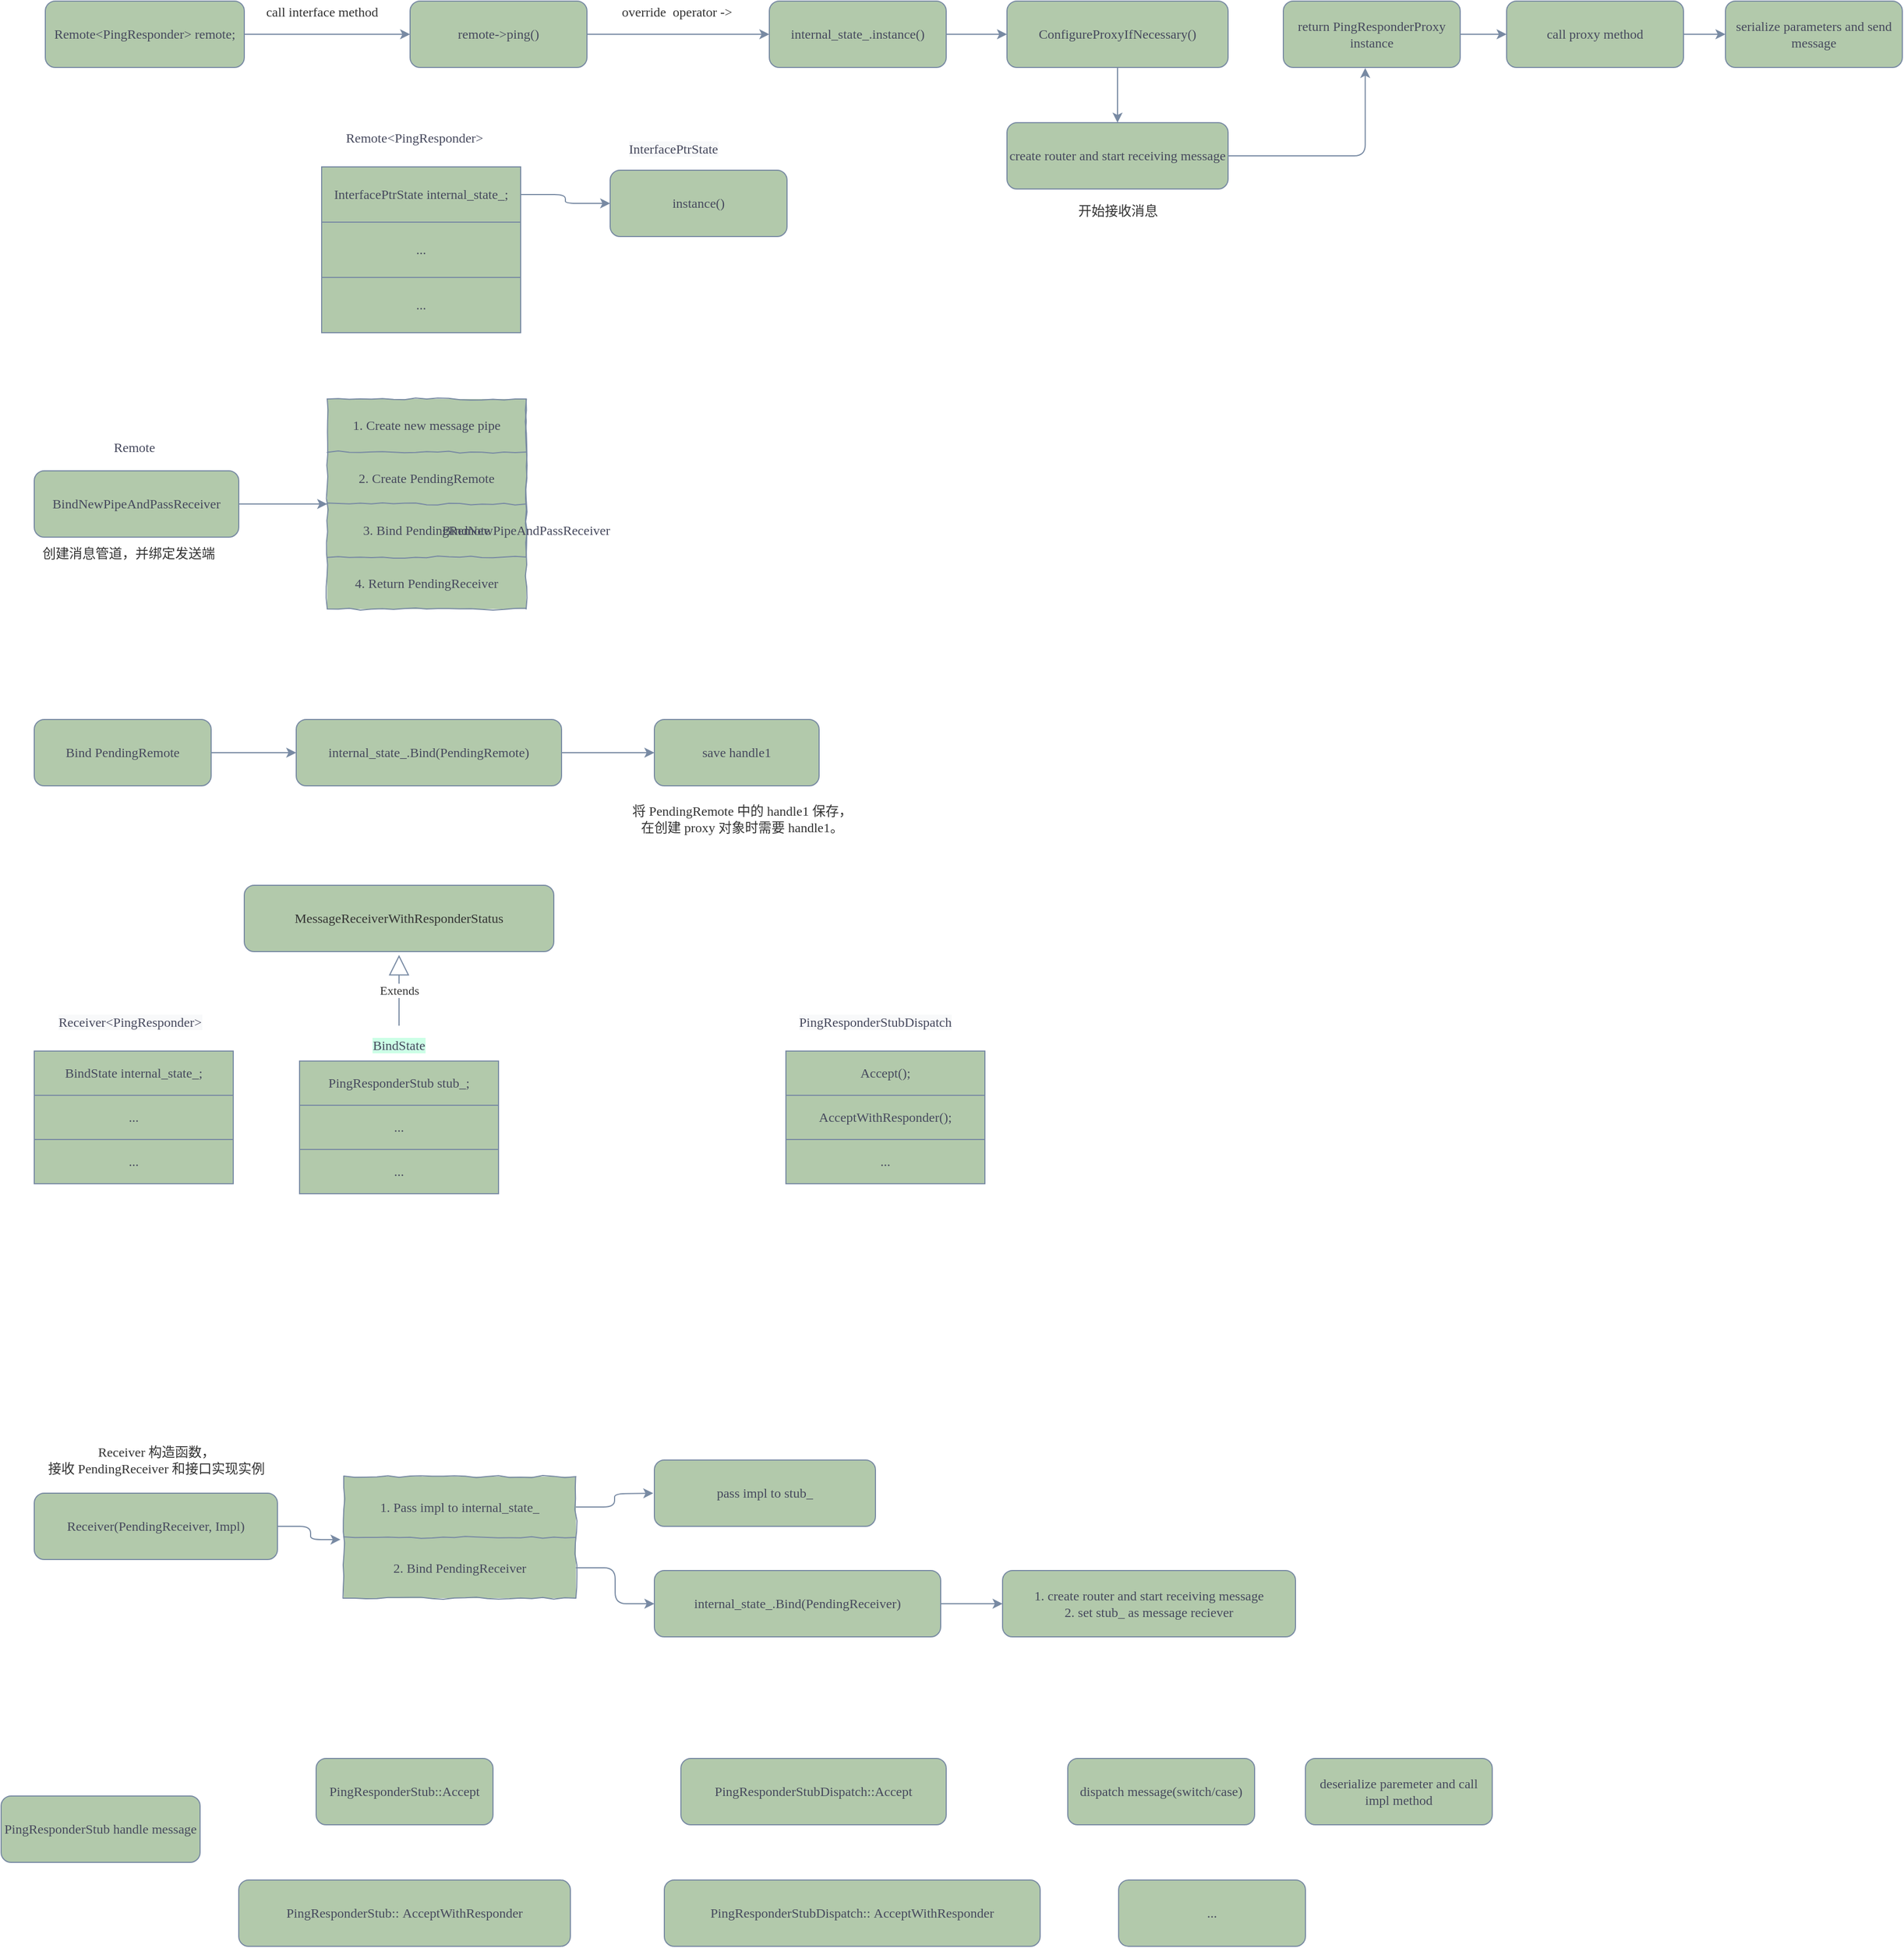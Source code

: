 <mxfile version="16.2.4" type="github" pages="2">
  <diagram id="xi3TrrNPuhg_sPIkacZI" name="process">
    <mxGraphModel dx="1115" dy="706" grid="1" gridSize="10" guides="1" tooltips="1" connect="1" arrows="1" fold="1" page="1" pageScale="1" pageWidth="827" pageHeight="1169" math="0" shadow="0">
      <root>
        <mxCell id="0" />
        <mxCell id="1" parent="0" />
        <mxCell id="MVywPx5-yM_pifzoiNPH-29" value="" style="edgeStyle=orthogonalEdgeStyle;curved=0;rounded=1;sketch=0;orthogonalLoop=1;jettySize=auto;html=1;fontFamily=Comic Sans MS;fontColor=#333333;strokeColor=#788AA3;fillColor=#B2C9AB;" edge="1" parent="1" source="r6RJ1fwWfys-dL125TPe-2" target="MVywPx5-yM_pifzoiNPH-28">
          <mxGeometry relative="1" as="geometry" />
        </mxCell>
        <mxCell id="r6RJ1fwWfys-dL125TPe-2" value="return PingResponderProxy instance" style="rounded=1;whiteSpace=wrap;html=1;sketch=0;fontColor=#46495D;strokeColor=#788AA3;fillColor=#B2C9AB;fontFamily=Comic Sans MS;" vertex="1" parent="1">
          <mxGeometry x="1230" y="70" width="160" height="60" as="geometry" />
        </mxCell>
        <mxCell id="MVywPx5-yM_pifzoiNPH-89" style="edgeStyle=orthogonalEdgeStyle;curved=0;rounded=1;sketch=0;orthogonalLoop=1;jettySize=auto;html=1;entryX=-0.014;entryY=0.036;entryDx=0;entryDy=0;entryPerimeter=0;fontFamily=Comic Sans MS;fontColor=#333333;strokeColor=#788AA3;fillColor=#B2C9AB;" edge="1" parent="1" source="r6RJ1fwWfys-dL125TPe-4" target="MVywPx5-yM_pifzoiNPH-81">
          <mxGeometry relative="1" as="geometry" />
        </mxCell>
        <mxCell id="r6RJ1fwWfys-dL125TPe-4" value="&lt;span style=&quot;font-family: &amp;#34;comic sans ms&amp;#34;&quot;&gt;Receiver(PendingReceiver, Impl)&lt;/span&gt;" style="rounded=1;whiteSpace=wrap;html=1;sketch=0;fontColor=#46495D;strokeColor=#788AA3;fillColor=#B2C9AB;fontFamily=Comic Sans MS;" vertex="1" parent="1">
          <mxGeometry x="100" y="1420" width="220" height="60" as="geometry" />
        </mxCell>
        <mxCell id="r6RJ1fwWfys-dL125TPe-5" value="PingResponderStub handle message" style="rounded=1;whiteSpace=wrap;html=1;sketch=0;fontColor=#46495D;strokeColor=#788AA3;fillColor=#B2C9AB;fontFamily=Comic Sans MS;" vertex="1" parent="1">
          <mxGeometry x="70" y="1694" width="180" height="60" as="geometry" />
        </mxCell>
        <mxCell id="r6RJ1fwWfys-dL125TPe-6" value="&lt;span style=&quot;font-family: &amp;#34;comic sans ms&amp;#34;&quot;&gt;PingResponderStubDispatch::Accept&lt;/span&gt;" style="rounded=1;whiteSpace=wrap;html=1;sketch=0;fontColor=#46495D;strokeColor=#788AA3;fillColor=#B2C9AB;fontFamily=Comic Sans MS;" vertex="1" parent="1">
          <mxGeometry x="685" y="1660" width="240" height="60" as="geometry" />
        </mxCell>
        <mxCell id="r6RJ1fwWfys-dL125TPe-7" value="" style="shape=table;startSize=0;container=1;collapsible=0;childLayout=tableLayout;rounded=0;sketch=0;fontFamily=Comic Sans MS;fontColor=#46495D;strokeColor=#788AA3;fillColor=#B2C9AB;" vertex="1" parent="1">
          <mxGeometry x="340" y="1029" width="180" height="120" as="geometry" />
        </mxCell>
        <mxCell id="r6RJ1fwWfys-dL125TPe-8" value="" style="shape=tableRow;horizontal=0;startSize=0;swimlaneHead=0;swimlaneBody=0;top=0;left=0;bottom=0;right=0;collapsible=0;dropTarget=0;fillColor=none;points=[[0,0.5],[1,0.5]];portConstraint=eastwest;rounded=0;sketch=0;fontFamily=Comic Sans MS;fontColor=#46495D;strokeColor=#788AA3;" vertex="1" parent="r6RJ1fwWfys-dL125TPe-7">
          <mxGeometry width="180" height="40" as="geometry" />
        </mxCell>
        <mxCell id="r6RJ1fwWfys-dL125TPe-9" value="&lt;span&gt;PingResponderStub stub_;&lt;/span&gt;" style="shape=partialRectangle;html=1;whiteSpace=wrap;connectable=0;overflow=hidden;fillColor=none;top=0;left=0;bottom=0;right=0;pointerEvents=1;rounded=0;sketch=0;fontFamily=Comic Sans MS;fontColor=#46495D;strokeColor=#788AA3;" vertex="1" parent="r6RJ1fwWfys-dL125TPe-8">
          <mxGeometry width="180" height="40" as="geometry">
            <mxRectangle width="180" height="40" as="alternateBounds" />
          </mxGeometry>
        </mxCell>
        <mxCell id="r6RJ1fwWfys-dL125TPe-10" value="" style="shape=tableRow;horizontal=0;startSize=0;swimlaneHead=0;swimlaneBody=0;top=0;left=0;bottom=0;right=0;collapsible=0;dropTarget=0;fillColor=none;points=[[0,0.5],[1,0.5]];portConstraint=eastwest;rounded=0;sketch=0;fontFamily=Comic Sans MS;fontColor=#46495D;strokeColor=#788AA3;" vertex="1" parent="r6RJ1fwWfys-dL125TPe-7">
          <mxGeometry y="40" width="180" height="40" as="geometry" />
        </mxCell>
        <mxCell id="r6RJ1fwWfys-dL125TPe-11" value="..." style="shape=partialRectangle;html=1;whiteSpace=wrap;connectable=0;overflow=hidden;fillColor=none;top=0;left=0;bottom=0;right=0;pointerEvents=1;rounded=0;sketch=0;fontFamily=Comic Sans MS;fontColor=#46495D;strokeColor=#788AA3;" vertex="1" parent="r6RJ1fwWfys-dL125TPe-10">
          <mxGeometry width="180" height="40" as="geometry">
            <mxRectangle width="180" height="40" as="alternateBounds" />
          </mxGeometry>
        </mxCell>
        <mxCell id="r6RJ1fwWfys-dL125TPe-12" value="" style="shape=tableRow;horizontal=0;startSize=0;swimlaneHead=0;swimlaneBody=0;top=0;left=0;bottom=0;right=0;collapsible=0;dropTarget=0;fillColor=none;points=[[0,0.5],[1,0.5]];portConstraint=eastwest;rounded=0;sketch=0;fontFamily=Comic Sans MS;fontColor=#46495D;strokeColor=#788AA3;" vertex="1" parent="r6RJ1fwWfys-dL125TPe-7">
          <mxGeometry y="80" width="180" height="40" as="geometry" />
        </mxCell>
        <mxCell id="r6RJ1fwWfys-dL125TPe-13" value="..." style="shape=partialRectangle;html=1;whiteSpace=wrap;connectable=0;overflow=hidden;fillColor=none;top=0;left=0;bottom=0;right=0;pointerEvents=1;rounded=0;sketch=0;fontFamily=Comic Sans MS;fontColor=#46495D;strokeColor=#788AA3;" vertex="1" parent="r6RJ1fwWfys-dL125TPe-12">
          <mxGeometry width="180" height="40" as="geometry">
            <mxRectangle width="180" height="40" as="alternateBounds" />
          </mxGeometry>
        </mxCell>
        <mxCell id="r6RJ1fwWfys-dL125TPe-22" value="&lt;meta charset=&quot;utf-8&quot;&gt;&lt;span style=&quot;color: rgb(70, 73, 93); font-family: &amp;quot;comic sans ms&amp;quot;; font-size: 12px; font-style: normal; font-weight: 400; letter-spacing: normal; text-indent: 0px; text-transform: none; word-spacing: 0px; display: inline; float: none;&quot;&gt;BindState&lt;/span&gt;" style="text;whiteSpace=wrap;html=1;fontFamily=Comic Sans MS;fontColor=#46495D;align=center;labelBackgroundColor=#CCFFE6;labelBorderColor=none;" vertex="1" parent="1">
          <mxGeometry x="390" y="1001" width="80" height="30" as="geometry" />
        </mxCell>
        <mxCell id="r6RJ1fwWfys-dL125TPe-26" value="" style="shape=table;startSize=0;container=1;collapsible=0;childLayout=tableLayout;rounded=0;sketch=0;fontFamily=Comic Sans MS;fontColor=#46495D;strokeColor=#788AA3;fillColor=#B2C9AB;" vertex="1" parent="1">
          <mxGeometry x="100" y="1020" width="180" height="120" as="geometry" />
        </mxCell>
        <mxCell id="r6RJ1fwWfys-dL125TPe-27" value="" style="shape=tableRow;horizontal=0;startSize=0;swimlaneHead=0;swimlaneBody=0;top=0;left=0;bottom=0;right=0;collapsible=0;dropTarget=0;fillColor=none;points=[[0,0.5],[1,0.5]];portConstraint=eastwest;rounded=0;sketch=0;fontFamily=Comic Sans MS;fontColor=#46495D;strokeColor=#788AA3;" vertex="1" parent="r6RJ1fwWfys-dL125TPe-26">
          <mxGeometry width="180" height="40" as="geometry" />
        </mxCell>
        <mxCell id="r6RJ1fwWfys-dL125TPe-28" value="BindState&amp;nbsp;&lt;span style=&quot;font-family: &amp;#34;comic sans ms&amp;#34;&quot;&gt;internal_state_&lt;/span&gt;;" style="shape=partialRectangle;html=1;whiteSpace=wrap;connectable=0;overflow=hidden;fillColor=none;top=0;left=0;bottom=0;right=0;pointerEvents=1;rounded=0;sketch=0;fontFamily=Comic Sans MS;fontColor=#46495D;strokeColor=#788AA3;" vertex="1" parent="r6RJ1fwWfys-dL125TPe-27">
          <mxGeometry width="180" height="40" as="geometry">
            <mxRectangle width="180" height="40" as="alternateBounds" />
          </mxGeometry>
        </mxCell>
        <mxCell id="r6RJ1fwWfys-dL125TPe-29" value="" style="shape=tableRow;horizontal=0;startSize=0;swimlaneHead=0;swimlaneBody=0;top=0;left=0;bottom=0;right=0;collapsible=0;dropTarget=0;fillColor=none;points=[[0,0.5],[1,0.5]];portConstraint=eastwest;rounded=0;sketch=0;fontFamily=Comic Sans MS;fontColor=#46495D;strokeColor=#788AA3;" vertex="1" parent="r6RJ1fwWfys-dL125TPe-26">
          <mxGeometry y="40" width="180" height="40" as="geometry" />
        </mxCell>
        <mxCell id="r6RJ1fwWfys-dL125TPe-30" value="..." style="shape=partialRectangle;html=1;whiteSpace=wrap;connectable=0;overflow=hidden;fillColor=none;top=0;left=0;bottom=0;right=0;pointerEvents=1;rounded=0;sketch=0;fontFamily=Comic Sans MS;fontColor=#46495D;strokeColor=#788AA3;" vertex="1" parent="r6RJ1fwWfys-dL125TPe-29">
          <mxGeometry width="180" height="40" as="geometry">
            <mxRectangle width="180" height="40" as="alternateBounds" />
          </mxGeometry>
        </mxCell>
        <mxCell id="r6RJ1fwWfys-dL125TPe-31" value="" style="shape=tableRow;horizontal=0;startSize=0;swimlaneHead=0;swimlaneBody=0;top=0;left=0;bottom=0;right=0;collapsible=0;dropTarget=0;fillColor=none;points=[[0,0.5],[1,0.5]];portConstraint=eastwest;rounded=0;sketch=0;fontFamily=Comic Sans MS;fontColor=#46495D;strokeColor=#788AA3;" vertex="1" parent="r6RJ1fwWfys-dL125TPe-26">
          <mxGeometry y="80" width="180" height="40" as="geometry" />
        </mxCell>
        <mxCell id="r6RJ1fwWfys-dL125TPe-32" value="..." style="shape=partialRectangle;html=1;whiteSpace=wrap;connectable=0;overflow=hidden;fillColor=none;top=0;left=0;bottom=0;right=0;pointerEvents=1;rounded=0;sketch=0;fontFamily=Comic Sans MS;fontColor=#46495D;strokeColor=#788AA3;" vertex="1" parent="r6RJ1fwWfys-dL125TPe-31">
          <mxGeometry width="180" height="40" as="geometry">
            <mxRectangle width="180" height="40" as="alternateBounds" />
          </mxGeometry>
        </mxCell>
        <mxCell id="r6RJ1fwWfys-dL125TPe-33" value="&lt;meta charset=&quot;utf-8&quot;&gt;&lt;span style=&quot;color: rgb(70, 73, 93); font-family: &amp;quot;comic sans ms&amp;quot;; font-size: 12px; font-style: normal; font-weight: 400; letter-spacing: normal; text-align: center; text-indent: 0px; text-transform: none; word-spacing: 0px; background-color: rgb(248, 249, 250); display: inline; float: none;&quot;&gt;Receiver&amp;lt;PingResponder&amp;gt;&lt;/span&gt;" style="text;whiteSpace=wrap;html=1;fontFamily=Comic Sans MS;fontColor=#46495D;" vertex="1" parent="1">
          <mxGeometry x="120" y="980" width="160" height="30" as="geometry" />
        </mxCell>
        <mxCell id="r6RJ1fwWfys-dL125TPe-36" value="" style="shape=table;startSize=0;container=1;collapsible=0;childLayout=tableLayout;rounded=0;sketch=0;fontFamily=Comic Sans MS;fontColor=#46495D;strokeColor=#788AA3;fillColor=#B2C9AB;" vertex="1" parent="1">
          <mxGeometry x="360" y="220" width="180" height="150" as="geometry" />
        </mxCell>
        <mxCell id="r6RJ1fwWfys-dL125TPe-37" value="" style="shape=tableRow;horizontal=0;startSize=0;swimlaneHead=0;swimlaneBody=0;top=0;left=0;bottom=0;right=0;collapsible=0;dropTarget=0;fillColor=none;points=[[0,0.5],[1,0.5]];portConstraint=eastwest;rounded=0;sketch=0;fontFamily=Comic Sans MS;fontColor=#46495D;strokeColor=#788AA3;" vertex="1" parent="r6RJ1fwWfys-dL125TPe-36">
          <mxGeometry width="180" height="50" as="geometry" />
        </mxCell>
        <mxCell id="r6RJ1fwWfys-dL125TPe-38" value="InterfacePtrState internal_state_;" style="shape=partialRectangle;html=1;whiteSpace=wrap;connectable=0;overflow=hidden;fillColor=none;top=0;left=0;bottom=0;right=0;pointerEvents=1;rounded=0;sketch=0;fontFamily=Comic Sans MS;fontColor=#46495D;strokeColor=#788AA3;" vertex="1" parent="r6RJ1fwWfys-dL125TPe-37">
          <mxGeometry width="180" height="50" as="geometry">
            <mxRectangle width="180" height="50" as="alternateBounds" />
          </mxGeometry>
        </mxCell>
        <mxCell id="r6RJ1fwWfys-dL125TPe-39" value="" style="shape=tableRow;horizontal=0;startSize=0;swimlaneHead=0;swimlaneBody=0;top=0;left=0;bottom=0;right=0;collapsible=0;dropTarget=0;fillColor=none;points=[[0,0.5],[1,0.5]];portConstraint=eastwest;rounded=0;sketch=0;fontFamily=Comic Sans MS;fontColor=#46495D;strokeColor=#788AA3;" vertex="1" parent="r6RJ1fwWfys-dL125TPe-36">
          <mxGeometry y="50" width="180" height="50" as="geometry" />
        </mxCell>
        <mxCell id="r6RJ1fwWfys-dL125TPe-40" value="..." style="shape=partialRectangle;html=1;whiteSpace=wrap;connectable=0;overflow=hidden;fillColor=none;top=0;left=0;bottom=0;right=0;pointerEvents=1;rounded=0;sketch=0;fontFamily=Comic Sans MS;fontColor=#46495D;strokeColor=#788AA3;" vertex="1" parent="r6RJ1fwWfys-dL125TPe-39">
          <mxGeometry width="180" height="50" as="geometry">
            <mxRectangle width="180" height="50" as="alternateBounds" />
          </mxGeometry>
        </mxCell>
        <mxCell id="r6RJ1fwWfys-dL125TPe-41" value="" style="shape=tableRow;horizontal=0;startSize=0;swimlaneHead=0;swimlaneBody=0;top=0;left=0;bottom=0;right=0;collapsible=0;dropTarget=0;fillColor=none;points=[[0,0.5],[1,0.5]];portConstraint=eastwest;rounded=0;sketch=0;fontFamily=Comic Sans MS;fontColor=#46495D;strokeColor=#788AA3;" vertex="1" parent="r6RJ1fwWfys-dL125TPe-36">
          <mxGeometry y="100" width="180" height="50" as="geometry" />
        </mxCell>
        <mxCell id="r6RJ1fwWfys-dL125TPe-42" value="..." style="shape=partialRectangle;html=1;whiteSpace=wrap;connectable=0;overflow=hidden;fillColor=none;top=0;left=0;bottom=0;right=0;pointerEvents=1;rounded=0;sketch=0;fontFamily=Comic Sans MS;fontColor=#46495D;strokeColor=#788AA3;" vertex="1" parent="r6RJ1fwWfys-dL125TPe-41">
          <mxGeometry width="180" height="50" as="geometry">
            <mxRectangle width="180" height="50" as="alternateBounds" />
          </mxGeometry>
        </mxCell>
        <mxCell id="r6RJ1fwWfys-dL125TPe-43" value="&lt;span style=&quot;text-align: center&quot;&gt;Remote&amp;lt;PingResponder&amp;gt;&lt;/span&gt;" style="text;whiteSpace=wrap;html=1;fontFamily=Comic Sans MS;fontColor=#46495D;" vertex="1" parent="1">
          <mxGeometry x="380" y="180" width="160" height="30" as="geometry" />
        </mxCell>
        <mxCell id="r6RJ1fwWfys-dL125TPe-44" value="instance()" style="rounded=1;whiteSpace=wrap;html=1;sketch=0;fontColor=#46495D;strokeColor=#788AA3;fillColor=#B2C9AB;fontFamily=Comic Sans MS;" vertex="1" parent="1">
          <mxGeometry x="621" y="223" width="160" height="60" as="geometry" />
        </mxCell>
        <mxCell id="MVywPx5-yM_pifzoiNPH-41" value="" style="edgeStyle=orthogonalEdgeStyle;curved=0;rounded=1;sketch=0;orthogonalLoop=1;jettySize=auto;html=1;fontFamily=Comic Sans MS;fontColor=#333333;strokeColor=#788AA3;fillColor=#B2C9AB;" edge="1" parent="1" source="r6RJ1fwWfys-dL125TPe-45" target="MVywPx5-yM_pifzoiNPH-40">
          <mxGeometry relative="1" as="geometry" />
        </mxCell>
        <mxCell id="r6RJ1fwWfys-dL125TPe-45" value="ConfigureProxyIfNecessary()" style="rounded=1;whiteSpace=wrap;html=1;sketch=0;fontColor=#46495D;strokeColor=#788AA3;fillColor=#B2C9AB;fontFamily=Comic Sans MS;" vertex="1" parent="1">
          <mxGeometry x="980" y="70" width="200" height="60" as="geometry" />
        </mxCell>
        <mxCell id="r6RJ1fwWfys-dL125TPe-46" value="&lt;meta charset=&quot;utf-8&quot;&gt;&lt;span style=&quot;color: rgb(70, 73, 93); font-family: &amp;quot;comic sans ms&amp;quot;; font-size: 12px; font-style: normal; font-weight: 400; letter-spacing: normal; text-align: center; text-indent: 0px; text-transform: none; word-spacing: 0px; background-color: rgb(248, 249, 250); display: inline; float: none;&quot;&gt;InterfacePtrState&lt;/span&gt;" style="text;whiteSpace=wrap;html=1;fontFamily=Comic Sans MS;fontColor=#46495D;" vertex="1" parent="1">
          <mxGeometry x="636" y="190" width="130" height="30" as="geometry" />
        </mxCell>
        <mxCell id="r6RJ1fwWfys-dL125TPe-47" value="&lt;meta charset=&quot;utf-8&quot;&gt;&lt;span style=&quot;color: rgb(70, 73, 93); font-family: &amp;quot;comic sans ms&amp;quot;; font-size: 12px; font-style: normal; font-weight: 400; letter-spacing: normal; text-align: center; text-indent: 0px; text-transform: none; word-spacing: 0px; background-color: rgb(248, 249, 250); display: inline; float: none;&quot;&gt;PingResponderStubDispatch&lt;/span&gt;" style="text;whiteSpace=wrap;html=1;fontFamily=Comic Sans MS;fontColor=#46495D;" vertex="1" parent="1">
          <mxGeometry x="790" y="980" width="180" height="30" as="geometry" />
        </mxCell>
        <mxCell id="r6RJ1fwWfys-dL125TPe-48" value="" style="shape=table;startSize=0;container=1;collapsible=0;childLayout=tableLayout;rounded=0;sketch=0;fontFamily=Comic Sans MS;fontColor=#46495D;strokeColor=#788AA3;fillColor=#B2C9AB;" vertex="1" parent="1">
          <mxGeometry x="780" y="1020" width="180" height="120" as="geometry" />
        </mxCell>
        <mxCell id="r6RJ1fwWfys-dL125TPe-49" value="" style="shape=tableRow;horizontal=0;startSize=0;swimlaneHead=0;swimlaneBody=0;top=0;left=0;bottom=0;right=0;collapsible=0;dropTarget=0;fillColor=none;points=[[0,0.5],[1,0.5]];portConstraint=eastwest;rounded=0;sketch=0;fontFamily=Comic Sans MS;fontColor=#46495D;strokeColor=#788AA3;" vertex="1" parent="r6RJ1fwWfys-dL125TPe-48">
          <mxGeometry width="180" height="40" as="geometry" />
        </mxCell>
        <mxCell id="r6RJ1fwWfys-dL125TPe-50" value="&lt;span style=&quot;text-align: left&quot;&gt;Accept();&lt;/span&gt;" style="shape=partialRectangle;html=1;whiteSpace=wrap;connectable=0;overflow=hidden;fillColor=none;top=0;left=0;bottom=0;right=0;pointerEvents=1;rounded=0;sketch=0;fontFamily=Comic Sans MS;fontColor=#46495D;strokeColor=#788AA3;" vertex="1" parent="r6RJ1fwWfys-dL125TPe-49">
          <mxGeometry width="180" height="40" as="geometry">
            <mxRectangle width="180" height="40" as="alternateBounds" />
          </mxGeometry>
        </mxCell>
        <mxCell id="r6RJ1fwWfys-dL125TPe-51" value="" style="shape=tableRow;horizontal=0;startSize=0;swimlaneHead=0;swimlaneBody=0;top=0;left=0;bottom=0;right=0;collapsible=0;dropTarget=0;fillColor=none;points=[[0,0.5],[1,0.5]];portConstraint=eastwest;rounded=0;sketch=0;fontFamily=Comic Sans MS;fontColor=#46495D;strokeColor=#788AA3;" vertex="1" parent="r6RJ1fwWfys-dL125TPe-48">
          <mxGeometry y="40" width="180" height="40" as="geometry" />
        </mxCell>
        <mxCell id="r6RJ1fwWfys-dL125TPe-52" value="&lt;span style=&quot;text-align: left&quot;&gt;AcceptWithResponder();&lt;/span&gt;" style="shape=partialRectangle;html=1;whiteSpace=wrap;connectable=0;overflow=hidden;fillColor=none;top=0;left=0;bottom=0;right=0;pointerEvents=1;rounded=0;sketch=0;fontFamily=Comic Sans MS;fontColor=#46495D;strokeColor=#788AA3;" vertex="1" parent="r6RJ1fwWfys-dL125TPe-51">
          <mxGeometry width="180" height="40" as="geometry">
            <mxRectangle width="180" height="40" as="alternateBounds" />
          </mxGeometry>
        </mxCell>
        <mxCell id="r6RJ1fwWfys-dL125TPe-53" value="" style="shape=tableRow;horizontal=0;startSize=0;swimlaneHead=0;swimlaneBody=0;top=0;left=0;bottom=0;right=0;collapsible=0;dropTarget=0;fillColor=none;points=[[0,0.5],[1,0.5]];portConstraint=eastwest;rounded=0;sketch=0;fontFamily=Comic Sans MS;fontColor=#46495D;strokeColor=#788AA3;" vertex="1" parent="r6RJ1fwWfys-dL125TPe-48">
          <mxGeometry y="80" width="180" height="40" as="geometry" />
        </mxCell>
        <mxCell id="r6RJ1fwWfys-dL125TPe-54" value="..." style="shape=partialRectangle;html=1;whiteSpace=wrap;connectable=0;overflow=hidden;fillColor=none;top=0;left=0;bottom=0;right=0;pointerEvents=1;rounded=0;sketch=0;fontFamily=Comic Sans MS;fontColor=#46495D;strokeColor=#788AA3;" vertex="1" parent="r6RJ1fwWfys-dL125TPe-53">
          <mxGeometry width="180" height="40" as="geometry">
            <mxRectangle width="180" height="40" as="alternateBounds" />
          </mxGeometry>
        </mxCell>
        <mxCell id="r6RJ1fwWfys-dL125TPe-55" value="serialize parameters and send message" style="rounded=1;whiteSpace=wrap;html=1;sketch=0;fontColor=#46495D;strokeColor=#788AA3;fillColor=#B2C9AB;fontFamily=Comic Sans MS;" vertex="1" parent="1">
          <mxGeometry x="1630" y="70" width="160" height="60" as="geometry" />
        </mxCell>
        <mxCell id="MVywPx5-yM_pifzoiNPH-15" value="" style="edgeStyle=orthogonalEdgeStyle;curved=0;rounded=1;sketch=0;orthogonalLoop=1;jettySize=auto;html=1;fontFamily=Comic Sans MS;fontColor=#333333;strokeColor=#788AA3;fillColor=#B2C9AB;" edge="1" parent="1" source="MVywPx5-yM_pifzoiNPH-1" target="MVywPx5-yM_pifzoiNPH-14">
          <mxGeometry relative="1" as="geometry" />
        </mxCell>
        <mxCell id="MVywPx5-yM_pifzoiNPH-17" value="" style="edgeStyle=orthogonalEdgeStyle;curved=0;rounded=1;sketch=0;orthogonalLoop=1;jettySize=auto;html=1;fontFamily=Comic Sans MS;fontColor=#333333;strokeColor=#788AA3;fillColor=#B2C9AB;" edge="1" parent="1" source="MVywPx5-yM_pifzoiNPH-1">
          <mxGeometry relative="1" as="geometry">
            <mxPoint x="365" y="525" as="targetPoint" />
          </mxGeometry>
        </mxCell>
        <mxCell id="MVywPx5-yM_pifzoiNPH-1" value="BindNewPipeAndPassReceiver" style="rounded=1;whiteSpace=wrap;html=1;sketch=0;fontColor=#46495D;strokeColor=#788AA3;fillColor=#B2C9AB;fontFamily=Comic Sans MS;" vertex="1" parent="1">
          <mxGeometry x="100" y="495" width="185" height="60" as="geometry" />
        </mxCell>
        <mxCell id="MVywPx5-yM_pifzoiNPH-4" value="" style="shape=table;startSize=0;container=1;collapsible=0;childLayout=tableLayout;rounded=0;sketch=0;fontFamily=Comic Sans MS;fontColor=#46495D;strokeColor=#788AA3;fillColor=#B2C9AB;comic=1;autosize=0;treeFolding=0;moveCells=0;resizeHeight=0;metaEdit=0;" vertex="1" parent="1">
          <mxGeometry x="365" y="430" width="180" height="190" as="geometry" />
        </mxCell>
        <mxCell id="MVywPx5-yM_pifzoiNPH-5" value="" style="shape=tableRow;horizontal=0;startSize=0;swimlaneHead=0;swimlaneBody=0;top=0;left=0;bottom=0;right=0;collapsible=0;dropTarget=0;fillColor=none;points=[[0,0.5],[1,0.5]];portConstraint=eastwest;rounded=0;sketch=0;fontFamily=Comic Sans MS;fontColor=#46495D;strokeColor=#788AA3;" vertex="1" parent="MVywPx5-yM_pifzoiNPH-4">
          <mxGeometry width="180" height="48" as="geometry" />
        </mxCell>
        <mxCell id="MVywPx5-yM_pifzoiNPH-6" value="1. Create new message pipe" style="shape=partialRectangle;html=1;whiteSpace=wrap;connectable=0;overflow=hidden;fillColor=none;top=0;left=0;bottom=0;right=0;pointerEvents=1;rounded=0;sketch=0;fontFamily=Comic Sans MS;fontColor=#46495D;strokeColor=#788AA3;" vertex="1" parent="MVywPx5-yM_pifzoiNPH-5">
          <mxGeometry width="180" height="48" as="geometry">
            <mxRectangle width="180" height="48" as="alternateBounds" />
          </mxGeometry>
        </mxCell>
        <mxCell id="MVywPx5-yM_pifzoiNPH-7" value="" style="shape=tableRow;horizontal=0;startSize=0;swimlaneHead=0;swimlaneBody=0;top=0;left=0;bottom=0;right=0;collapsible=0;dropTarget=0;fillColor=none;points=[[0,0.5],[1,0.5]];portConstraint=eastwest;rounded=0;sketch=0;fontFamily=Comic Sans MS;fontColor=#46495D;strokeColor=#788AA3;" vertex="1" parent="MVywPx5-yM_pifzoiNPH-4">
          <mxGeometry y="48" width="180" height="47" as="geometry" />
        </mxCell>
        <mxCell id="MVywPx5-yM_pifzoiNPH-8" value="&lt;div style=&quot;text-align: left&quot;&gt;&lt;span&gt;2. Create PendingRemote&lt;/span&gt;&lt;/div&gt;" style="shape=partialRectangle;html=1;whiteSpace=wrap;connectable=0;overflow=hidden;fillColor=none;top=0;left=0;bottom=0;right=0;pointerEvents=1;rounded=0;sketch=0;fontFamily=Comic Sans MS;fontColor=#46495D;strokeColor=#788AA3;" vertex="1" parent="MVywPx5-yM_pifzoiNPH-7">
          <mxGeometry width="180" height="47" as="geometry">
            <mxRectangle width="180" height="47" as="alternateBounds" />
          </mxGeometry>
        </mxCell>
        <mxCell id="MVywPx5-yM_pifzoiNPH-9" value="" style="shape=tableRow;horizontal=0;startSize=0;swimlaneHead=0;swimlaneBody=0;top=0;left=0;bottom=0;right=0;collapsible=0;dropTarget=0;fillColor=none;points=[[0,0.5],[1,0.5]];portConstraint=eastwest;rounded=0;sketch=0;fontFamily=Comic Sans MS;fontColor=#46495D;strokeColor=#788AA3;" vertex="1" parent="MVywPx5-yM_pifzoiNPH-4">
          <mxGeometry y="95" width="180" height="48" as="geometry" />
        </mxCell>
        <mxCell id="MVywPx5-yM_pifzoiNPH-10" value="3. Bind PendingRemote" style="shape=partialRectangle;html=1;whiteSpace=wrap;connectable=0;overflow=hidden;fillColor=none;top=0;left=0;bottom=0;right=0;pointerEvents=1;rounded=0;sketch=0;fontFamily=Comic Sans MS;fontColor=#46495D;strokeColor=#788AA3;" vertex="1" parent="MVywPx5-yM_pifzoiNPH-9">
          <mxGeometry width="180" height="48" as="geometry">
            <mxRectangle width="180" height="48" as="alternateBounds" />
          </mxGeometry>
        </mxCell>
        <mxCell id="MVywPx5-yM_pifzoiNPH-14" value="BindNewPipeAndPassReceiver" style="rounded=1;whiteSpace=wrap;html=1;sketch=0;fontColor=#46495D;strokeColor=#788AA3;fillColor=#B2C9AB;fontFamily=Comic Sans MS;" vertex="1" parent="MVywPx5-yM_pifzoiNPH-9">
          <mxGeometry x="180" width="NaN" height="48" as="geometry">
            <mxRectangle width="NaN" height="48" as="alternateBounds" />
          </mxGeometry>
        </mxCell>
        <mxCell id="MVywPx5-yM_pifzoiNPH-11" value="" style="shape=tableRow;horizontal=0;startSize=0;swimlaneHead=0;swimlaneBody=0;top=0;left=0;bottom=0;right=0;collapsible=0;dropTarget=0;fillColor=none;points=[[0,0.5],[1,0.5]];portConstraint=eastwest;rounded=0;sketch=0;fontFamily=Comic Sans MS;fontColor=#46495D;strokeColor=#788AA3;" vertex="1" parent="MVywPx5-yM_pifzoiNPH-4">
          <mxGeometry y="143" width="180" height="47" as="geometry" />
        </mxCell>
        <mxCell id="MVywPx5-yM_pifzoiNPH-12" value="4. Return PendingReceiver" style="shape=partialRectangle;html=1;whiteSpace=wrap;connectable=0;overflow=hidden;fillColor=none;top=0;left=0;bottom=0;right=0;pointerEvents=1;rounded=0;sketch=0;fontFamily=Comic Sans MS;fontColor=#46495D;strokeColor=#788AA3;" vertex="1" parent="MVywPx5-yM_pifzoiNPH-11">
          <mxGeometry width="180" height="47" as="geometry">
            <mxRectangle width="180" height="47" as="alternateBounds" />
          </mxGeometry>
        </mxCell>
        <mxCell id="MVywPx5-yM_pifzoiNPH-13" value="创建消息管道，并绑定发送端" style="text;html=1;align=center;verticalAlign=middle;resizable=0;points=[];autosize=1;strokeColor=none;fillColor=none;fontFamily=Comic Sans MS;fontColor=#333333;" vertex="1" parent="1">
          <mxGeometry x="100" y="560" width="170" height="20" as="geometry" />
        </mxCell>
        <mxCell id="MVywPx5-yM_pifzoiNPH-18" value="&lt;span style=&quot;text-align: center&quot;&gt;Remote&lt;/span&gt;" style="text;whiteSpace=wrap;html=1;fontFamily=Comic Sans MS;fontColor=#46495D;" vertex="1" parent="1">
          <mxGeometry x="170" y="460" width="45" height="30" as="geometry" />
        </mxCell>
        <mxCell id="MVywPx5-yM_pifzoiNPH-24" value="" style="edgeStyle=orthogonalEdgeStyle;curved=0;rounded=1;sketch=0;orthogonalLoop=1;jettySize=auto;html=1;fontFamily=Comic Sans MS;fontColor=#333333;strokeColor=#788AA3;fillColor=#B2C9AB;" edge="1" parent="1" source="MVywPx5-yM_pifzoiNPH-19" target="MVywPx5-yM_pifzoiNPH-23">
          <mxGeometry relative="1" as="geometry" />
        </mxCell>
        <mxCell id="MVywPx5-yM_pifzoiNPH-19" value="remote-&amp;gt;ping()" style="rounded=1;whiteSpace=wrap;html=1;sketch=0;fontColor=#46495D;strokeColor=#788AA3;fillColor=#B2C9AB;fontFamily=Comic Sans MS;" vertex="1" parent="1">
          <mxGeometry x="440" y="70" width="160" height="60" as="geometry" />
        </mxCell>
        <mxCell id="MVywPx5-yM_pifzoiNPH-20" value="call interface method" style="text;html=1;align=center;verticalAlign=middle;resizable=0;points=[];autosize=1;strokeColor=none;fillColor=none;fontFamily=Comic Sans MS;fontColor=#333333;" vertex="1" parent="1">
          <mxGeometry x="290" y="70" width="140" height="20" as="geometry" />
        </mxCell>
        <mxCell id="MVywPx5-yM_pifzoiNPH-22" value="" style="edgeStyle=orthogonalEdgeStyle;curved=0;rounded=1;sketch=0;orthogonalLoop=1;jettySize=auto;html=1;fontFamily=Comic Sans MS;fontColor=#333333;strokeColor=#788AA3;fillColor=#B2C9AB;" edge="1" parent="1" source="MVywPx5-yM_pifzoiNPH-21" target="MVywPx5-yM_pifzoiNPH-19">
          <mxGeometry relative="1" as="geometry" />
        </mxCell>
        <mxCell id="MVywPx5-yM_pifzoiNPH-21" value="Remote&amp;lt;PingResponder&amp;gt; remote;" style="rounded=1;whiteSpace=wrap;html=1;sketch=0;fontColor=#46495D;strokeColor=#788AA3;fillColor=#B2C9AB;fontFamily=Comic Sans MS;" vertex="1" parent="1">
          <mxGeometry x="110" y="70" width="180" height="60" as="geometry" />
        </mxCell>
        <mxCell id="MVywPx5-yM_pifzoiNPH-26" value="" style="edgeStyle=orthogonalEdgeStyle;curved=0;rounded=1;sketch=0;orthogonalLoop=1;jettySize=auto;html=1;fontFamily=Comic Sans MS;fontColor=#333333;strokeColor=#788AA3;fillColor=#B2C9AB;" edge="1" parent="1" source="MVywPx5-yM_pifzoiNPH-23" target="r6RJ1fwWfys-dL125TPe-45">
          <mxGeometry relative="1" as="geometry" />
        </mxCell>
        <mxCell id="MVywPx5-yM_pifzoiNPH-23" value="internal_state_.instance()" style="rounded=1;whiteSpace=wrap;html=1;sketch=0;fontColor=#46495D;strokeColor=#788AA3;fillColor=#B2C9AB;fontFamily=Comic Sans MS;" vertex="1" parent="1">
          <mxGeometry x="765" y="70" width="160" height="60" as="geometry" />
        </mxCell>
        <mxCell id="MVywPx5-yM_pifzoiNPH-25" value="override&amp;nbsp; operator -&amp;gt;" style="text;html=1;align=center;verticalAlign=middle;resizable=0;points=[];autosize=1;strokeColor=none;fillColor=none;fontFamily=Comic Sans MS;fontColor=#333333;" vertex="1" parent="1">
          <mxGeometry x="616" y="70" width="130" height="20" as="geometry" />
        </mxCell>
        <mxCell id="MVywPx5-yM_pifzoiNPH-30" value="" style="edgeStyle=orthogonalEdgeStyle;curved=0;rounded=1;sketch=0;orthogonalLoop=1;jettySize=auto;html=1;fontFamily=Comic Sans MS;fontColor=#333333;strokeColor=#788AA3;fillColor=#B2C9AB;" edge="1" parent="1" source="MVywPx5-yM_pifzoiNPH-28" target="r6RJ1fwWfys-dL125TPe-55">
          <mxGeometry relative="1" as="geometry" />
        </mxCell>
        <mxCell id="MVywPx5-yM_pifzoiNPH-28" value="call proxy method" style="rounded=1;whiteSpace=wrap;html=1;sketch=0;fontColor=#46495D;strokeColor=#788AA3;fillColor=#B2C9AB;fontFamily=Comic Sans MS;" vertex="1" parent="1">
          <mxGeometry x="1432" y="70" width="160" height="60" as="geometry" />
        </mxCell>
        <mxCell id="MVywPx5-yM_pifzoiNPH-36" value="" style="edgeStyle=orthogonalEdgeStyle;curved=0;rounded=1;sketch=0;orthogonalLoop=1;jettySize=auto;html=1;fontFamily=Comic Sans MS;fontColor=#333333;strokeColor=#788AA3;fillColor=#B2C9AB;" edge="1" parent="1" source="MVywPx5-yM_pifzoiNPH-32" target="MVywPx5-yM_pifzoiNPH-33">
          <mxGeometry relative="1" as="geometry" />
        </mxCell>
        <mxCell id="MVywPx5-yM_pifzoiNPH-32" value="Bind PendingRemote" style="rounded=1;whiteSpace=wrap;html=1;sketch=0;fontColor=#46495D;strokeColor=#788AA3;fillColor=#B2C9AB;fontFamily=Comic Sans MS;" vertex="1" parent="1">
          <mxGeometry x="100" y="720" width="160" height="60" as="geometry" />
        </mxCell>
        <mxCell id="MVywPx5-yM_pifzoiNPH-38" value="" style="edgeStyle=orthogonalEdgeStyle;curved=0;rounded=1;sketch=0;orthogonalLoop=1;jettySize=auto;html=1;fontFamily=Comic Sans MS;fontColor=#333333;strokeColor=#788AA3;fillColor=#B2C9AB;" edge="1" parent="1" source="MVywPx5-yM_pifzoiNPH-33" target="MVywPx5-yM_pifzoiNPH-34">
          <mxGeometry relative="1" as="geometry" />
        </mxCell>
        <mxCell id="MVywPx5-yM_pifzoiNPH-33" value="internal_state_.Bind(PendingRemote)" style="rounded=1;whiteSpace=wrap;html=1;sketch=0;fontColor=#46495D;strokeColor=#788AA3;fillColor=#B2C9AB;fontFamily=Comic Sans MS;" vertex="1" parent="1">
          <mxGeometry x="337" y="720" width="240" height="60" as="geometry" />
        </mxCell>
        <mxCell id="MVywPx5-yM_pifzoiNPH-34" value="save handle1" style="rounded=1;whiteSpace=wrap;html=1;sketch=0;fontColor=#46495D;strokeColor=#788AA3;fillColor=#B2C9AB;fontFamily=Comic Sans MS;" vertex="1" parent="1">
          <mxGeometry x="661" y="720" width="149" height="60" as="geometry" />
        </mxCell>
        <mxCell id="MVywPx5-yM_pifzoiNPH-39" value="将 PendingRemote 中的 handle1 保存，&lt;br&gt;在创建 proxy 对象时需要 handle1。" style="text;html=1;align=center;verticalAlign=middle;resizable=0;points=[];autosize=1;strokeColor=none;fillColor=none;fontFamily=Comic Sans MS;fontColor=#333333;" vertex="1" parent="1">
          <mxGeometry x="625" y="795" width="230" height="30" as="geometry" />
        </mxCell>
        <mxCell id="MVywPx5-yM_pifzoiNPH-44" style="edgeStyle=orthogonalEdgeStyle;curved=0;rounded=1;sketch=0;orthogonalLoop=1;jettySize=auto;html=1;entryX=0.463;entryY=1.008;entryDx=0;entryDy=0;entryPerimeter=0;fontFamily=Comic Sans MS;fontColor=#333333;strokeColor=#788AA3;fillColor=#B2C9AB;" edge="1" parent="1" source="MVywPx5-yM_pifzoiNPH-40" target="r6RJ1fwWfys-dL125TPe-2">
          <mxGeometry relative="1" as="geometry" />
        </mxCell>
        <mxCell id="MVywPx5-yM_pifzoiNPH-40" value="create router and start receiving message" style="rounded=1;whiteSpace=wrap;html=1;sketch=0;fontColor=#46495D;strokeColor=#788AA3;fillColor=#B2C9AB;fontFamily=Comic Sans MS;" vertex="1" parent="1">
          <mxGeometry x="980" y="180" width="200" height="60" as="geometry" />
        </mxCell>
        <mxCell id="MVywPx5-yM_pifzoiNPH-43" value="开始接收消息" style="text;html=1;align=center;verticalAlign=middle;resizable=0;points=[];autosize=1;strokeColor=none;fillColor=none;fontFamily=Comic Sans MS;fontColor=#333333;" vertex="1" parent="1">
          <mxGeometry x="1035" y="250" width="90" height="20" as="geometry" />
        </mxCell>
        <mxCell id="MVywPx5-yM_pifzoiNPH-45" style="edgeStyle=orthogonalEdgeStyle;curved=0;rounded=1;sketch=0;orthogonalLoop=1;jettySize=auto;html=1;entryX=0;entryY=0.5;entryDx=0;entryDy=0;fontFamily=Comic Sans MS;fontColor=#333333;strokeColor=#788AA3;fillColor=#B2C9AB;" edge="1" parent="1" source="r6RJ1fwWfys-dL125TPe-37" target="r6RJ1fwWfys-dL125TPe-44">
          <mxGeometry relative="1" as="geometry" />
        </mxCell>
        <mxCell id="MVywPx5-yM_pifzoiNPH-46" value="Receiver 构造函数，&lt;br&gt;接收 PendingReceiver 和接口实现实例" style="text;html=1;align=center;verticalAlign=middle;resizable=0;points=[];autosize=1;strokeColor=none;fillColor=none;fontFamily=Comic Sans MS;fontColor=#333333;" vertex="1" parent="1">
          <mxGeometry x="100" y="1375" width="220" height="30" as="geometry" />
        </mxCell>
        <mxCell id="MVywPx5-yM_pifzoiNPH-87" value="" style="edgeStyle=orthogonalEdgeStyle;curved=0;rounded=1;sketch=0;orthogonalLoop=1;jettySize=auto;html=1;fontFamily=Comic Sans MS;fontColor=#333333;strokeColor=#788AA3;fillColor=#B2C9AB;" edge="1" parent="1" source="MVywPx5-yM_pifzoiNPH-48" target="MVywPx5-yM_pifzoiNPH-50">
          <mxGeometry relative="1" as="geometry" />
        </mxCell>
        <mxCell id="MVywPx5-yM_pifzoiNPH-48" value="&lt;span style=&quot;font-family: &amp;#34;comic sans ms&amp;#34;&quot;&gt;internal_state_&lt;/span&gt;.Bind(PendingReceiver)" style="rounded=1;whiteSpace=wrap;html=1;sketch=0;fontColor=#46495D;strokeColor=#788AA3;fillColor=#B2C9AB;fontFamily=Comic Sans MS;" vertex="1" parent="1">
          <mxGeometry x="661" y="1490" width="259" height="60" as="geometry" />
        </mxCell>
        <mxCell id="MVywPx5-yM_pifzoiNPH-50" value="&lt;font face=&quot;comic sans ms&quot;&gt;1. create router and start receiving message&lt;br&gt;2. set stub_ as message reciever&lt;br&gt;&lt;/font&gt;" style="rounded=1;whiteSpace=wrap;html=1;sketch=0;fontColor=#46495D;strokeColor=#788AA3;fillColor=#B2C9AB;fontFamily=Comic Sans MS;" vertex="1" parent="1">
          <mxGeometry x="976" y="1490" width="265" height="60" as="geometry" />
        </mxCell>
        <mxCell id="MVywPx5-yM_pifzoiNPH-51" value="&lt;span style=&quot;font-family: &amp;#34;comic sans ms&amp;#34;&quot;&gt;pass impl to stub_&lt;/span&gt;" style="rounded=1;whiteSpace=wrap;html=1;sketch=0;fontColor=#46495D;strokeColor=#788AA3;fillColor=#B2C9AB;fontFamily=Comic Sans MS;" vertex="1" parent="1">
          <mxGeometry x="661" y="1390" width="200" height="60" as="geometry" />
        </mxCell>
        <mxCell id="MVywPx5-yM_pifzoiNPH-52" value="PingResponderStub::Accept" style="rounded=1;whiteSpace=wrap;html=1;sketch=0;fontColor=#46495D;strokeColor=#788AA3;fillColor=#B2C9AB;fontFamily=Comic Sans MS;" vertex="1" parent="1">
          <mxGeometry x="355" y="1660" width="160" height="60" as="geometry" />
        </mxCell>
        <mxCell id="MVywPx5-yM_pifzoiNPH-53" value="PingResponderStub::&amp;nbsp;AcceptWithResponder" style="rounded=1;whiteSpace=wrap;html=1;sketch=0;fontColor=#46495D;strokeColor=#788AA3;fillColor=#B2C9AB;fontFamily=Comic Sans MS;" vertex="1" parent="1">
          <mxGeometry x="285" y="1770" width="300" height="60" as="geometry" />
        </mxCell>
        <mxCell id="MVywPx5-yM_pifzoiNPH-55" value="&lt;span style=&quot;font-family: &amp;#34;comic sans ms&amp;#34;&quot;&gt;PingResponderStubDispatch::&lt;/span&gt;&amp;nbsp;AcceptWithResponder" style="rounded=1;whiteSpace=wrap;html=1;sketch=0;fontColor=#46495D;strokeColor=#788AA3;fillColor=#B2C9AB;fontFamily=Comic Sans MS;" vertex="1" parent="1">
          <mxGeometry x="670" y="1770" width="340" height="60" as="geometry" />
        </mxCell>
        <mxCell id="MVywPx5-yM_pifzoiNPH-72" value="Extends" style="endArrow=block;endSize=16;endFill=0;html=1;rounded=1;sketch=0;fontFamily=Comic Sans MS;fontColor=#333333;strokeColor=#788AA3;fillColor=#B2C9AB;curved=0;exitX=0.5;exitY=0;exitDx=0;exitDy=0;entryX=0.5;entryY=1;entryDx=0;entryDy=0;" edge="1" parent="1">
          <mxGeometry width="160" relative="1" as="geometry">
            <mxPoint x="430" y="997" as="sourcePoint" />
            <mxPoint x="430" y="933" as="targetPoint" />
          </mxGeometry>
        </mxCell>
        <mxCell id="MVywPx5-yM_pifzoiNPH-73" value="&lt;span style=&quot;color: rgb(51 , 51 , 51)&quot;&gt;MessageReceiverWithResponderStatus&lt;/span&gt;" style="rounded=1;whiteSpace=wrap;html=1;sketch=0;fontColor=#46495D;strokeColor=#788AA3;fillColor=#B2C9AB;fontFamily=Comic Sans MS;" vertex="1" parent="1">
          <mxGeometry x="290" y="870" width="280" height="60" as="geometry" />
        </mxCell>
        <mxCell id="MVywPx5-yM_pifzoiNPH-74" value="&lt;span style=&quot;font-family: &amp;#34;comic sans ms&amp;#34;&quot;&gt;deserialize paremeter and call impl method&lt;br&gt;&lt;/span&gt;" style="rounded=1;whiteSpace=wrap;html=1;sketch=0;fontColor=#46495D;strokeColor=#788AA3;fillColor=#B2C9AB;fontFamily=Comic Sans MS;" vertex="1" parent="1">
          <mxGeometry x="1250" y="1660" width="169" height="60" as="geometry" />
        </mxCell>
        <mxCell id="MVywPx5-yM_pifzoiNPH-75" value="&lt;span style=&quot;font-family: &amp;#34;comic sans ms&amp;#34;&quot;&gt;dispatch message(switch/case)&lt;br&gt;&lt;/span&gt;" style="rounded=1;whiteSpace=wrap;html=1;sketch=0;fontColor=#46495D;strokeColor=#788AA3;fillColor=#B2C9AB;fontFamily=Comic Sans MS;" vertex="1" parent="1">
          <mxGeometry x="1035" y="1660" width="169" height="60" as="geometry" />
        </mxCell>
        <mxCell id="MVywPx5-yM_pifzoiNPH-77" value="&lt;span style=&quot;font-family: &amp;#34;comic sans ms&amp;#34;&quot;&gt;...&lt;br&gt;&lt;/span&gt;" style="rounded=1;whiteSpace=wrap;html=1;sketch=0;fontColor=#46495D;strokeColor=#788AA3;fillColor=#B2C9AB;fontFamily=Comic Sans MS;" vertex="1" parent="1">
          <mxGeometry x="1081" y="1770" width="169" height="60" as="geometry" />
        </mxCell>
        <mxCell id="MVywPx5-yM_pifzoiNPH-78" value="" style="shape=table;startSize=0;container=1;collapsible=0;childLayout=tableLayout;rounded=0;sketch=0;fontFamily=Comic Sans MS;fontColor=#46495D;strokeColor=#788AA3;fillColor=#B2C9AB;comic=1;" vertex="1" parent="1">
          <mxGeometry x="380" y="1405" width="210" height="110" as="geometry" />
        </mxCell>
        <mxCell id="MVywPx5-yM_pifzoiNPH-79" value="" style="shape=tableRow;horizontal=0;startSize=0;swimlaneHead=0;swimlaneBody=0;top=0;left=0;bottom=0;right=0;collapsible=0;dropTarget=0;fillColor=none;points=[[0,0.5],[1,0.5]];portConstraint=eastwest;rounded=0;sketch=0;fontFamily=Comic Sans MS;fontColor=#46495D;strokeColor=#788AA3;" vertex="1" parent="MVywPx5-yM_pifzoiNPH-78">
          <mxGeometry width="210" height="55" as="geometry" />
        </mxCell>
        <mxCell id="MVywPx5-yM_pifzoiNPH-80" value="&lt;span style=&quot;font-family: &amp;#34;comic sans ms&amp;#34;&quot;&gt;1. Pass impl to internal_state_&lt;/span&gt;" style="shape=partialRectangle;html=1;whiteSpace=wrap;connectable=0;overflow=hidden;fillColor=none;top=0;left=0;bottom=0;right=0;pointerEvents=1;rounded=0;sketch=0;fontFamily=Comic Sans MS;fontColor=#46495D;strokeColor=#788AA3;" vertex="1" parent="MVywPx5-yM_pifzoiNPH-79">
          <mxGeometry width="210" height="55" as="geometry">
            <mxRectangle width="210" height="55" as="alternateBounds" />
          </mxGeometry>
        </mxCell>
        <mxCell id="MVywPx5-yM_pifzoiNPH-81" value="" style="shape=tableRow;horizontal=0;startSize=0;swimlaneHead=0;swimlaneBody=0;top=0;left=0;bottom=0;right=0;collapsible=0;dropTarget=0;fillColor=none;points=[[0,0.5],[1,0.5]];portConstraint=eastwest;rounded=0;sketch=0;fontFamily=Comic Sans MS;fontColor=#46495D;strokeColor=#788AA3;" vertex="1" parent="MVywPx5-yM_pifzoiNPH-78">
          <mxGeometry y="55" width="210" height="55" as="geometry" />
        </mxCell>
        <mxCell id="MVywPx5-yM_pifzoiNPH-82" value="&lt;span style=&quot;font-family: &amp;#34;comic sans ms&amp;#34;&quot;&gt;2. Bind PendingReceiver&lt;/span&gt;" style="shape=partialRectangle;html=1;whiteSpace=wrap;connectable=0;overflow=hidden;fillColor=none;top=0;left=0;bottom=0;right=0;pointerEvents=1;rounded=0;sketch=0;fontFamily=Comic Sans MS;fontColor=#46495D;strokeColor=#788AA3;" vertex="1" parent="MVywPx5-yM_pifzoiNPH-81">
          <mxGeometry width="210" height="55" as="geometry">
            <mxRectangle width="210" height="55" as="alternateBounds" />
          </mxGeometry>
        </mxCell>
        <mxCell id="MVywPx5-yM_pifzoiNPH-86" style="edgeStyle=orthogonalEdgeStyle;curved=0;rounded=1;sketch=0;orthogonalLoop=1;jettySize=auto;html=1;entryX=0;entryY=0.5;entryDx=0;entryDy=0;fontFamily=Comic Sans MS;fontColor=#333333;strokeColor=#788AA3;fillColor=#B2C9AB;" edge="1" parent="1" source="MVywPx5-yM_pifzoiNPH-81" target="MVywPx5-yM_pifzoiNPH-48">
          <mxGeometry relative="1" as="geometry" />
        </mxCell>
        <mxCell id="MVywPx5-yM_pifzoiNPH-88" style="edgeStyle=orthogonalEdgeStyle;curved=0;rounded=1;sketch=0;orthogonalLoop=1;jettySize=auto;html=1;fontFamily=Comic Sans MS;fontColor=#333333;strokeColor=#788AA3;fillColor=#B2C9AB;" edge="1" parent="1" source="MVywPx5-yM_pifzoiNPH-79">
          <mxGeometry relative="1" as="geometry">
            <mxPoint x="660" y="1420" as="targetPoint" />
          </mxGeometry>
        </mxCell>
      </root>
    </mxGraphModel>
  </diagram>
  <diagram id="dX9fs4s9apIxD8Zy1hKn" name="message">
    <mxGraphModel dx="1115" dy="706" grid="1" gridSize="10" guides="1" tooltips="1" connect="1" arrows="1" fold="1" page="1" pageScale="1" pageWidth="827" pageHeight="1169" math="0" shadow="0">
      <root>
        <mxCell id="BUqGUsT21rhBL-n511Uf-0" />
        <mxCell id="BUqGUsT21rhBL-n511Uf-1" parent="BUqGUsT21rhBL-n511Uf-0" />
        <mxCell id="-N9RIZHzM6yUupqRW_Nv-8" value="" style="rounded=1;whiteSpace=wrap;html=1;sketch=0;fontFamily=Comic Sans MS;fontColor=#EA6B66;strokeColor=#EA6B66;fillColor=none;dashed=1;" vertex="1" parent="BUqGUsT21rhBL-n511Uf-1">
          <mxGeometry x="510" y="110" width="420" height="290" as="geometry" />
        </mxCell>
        <mxCell id="-N9RIZHzM6yUupqRW_Nv-7" value="" style="rounded=1;whiteSpace=wrap;html=1;dashed=1;sketch=0;fontFamily=Comic Sans MS;fontColor=#EA6B66;strokeColor=#67AB9F;fillColor=none;" vertex="1" parent="BUqGUsT21rhBL-n511Uf-1">
          <mxGeometry x="100" y="110" width="270" height="290" as="geometry" />
        </mxCell>
        <mxCell id="KKJMyQDqaM2SIMTccbZu-0" value="" style="edgeStyle=orthogonalEdgeStyle;curved=0;rounded=1;sketch=0;orthogonalLoop=1;jettySize=auto;html=1;fontFamily=Comic Sans MS;fontColor=#46495D;strokeColor=#788AA3;fillColor=#B2C9AB;" edge="1" parent="BUqGUsT21rhBL-n511Uf-1" source="KKJMyQDqaM2SIMTccbZu-1" target="KKJMyQDqaM2SIMTccbZu-3">
          <mxGeometry relative="1" as="geometry" />
        </mxCell>
        <mxCell id="KKJMyQDqaM2SIMTccbZu-1" value="Receiver&amp;lt;PingResponder&amp;gt;" style="rounded=1;whiteSpace=wrap;html=1;sketch=0;fontColor=#FFFFFF;strokeColor=#788AA3;fillColor=#EA6B66;fontFamily=Comic Sans MS;" vertex="1" parent="BUqGUsT21rhBL-n511Uf-1">
          <mxGeometry x="540" y="170" width="160" height="60" as="geometry" />
        </mxCell>
        <mxCell id="KKJMyQDqaM2SIMTccbZu-2" value="PendingReceiver&amp;lt;PingResponder&amp;gt;" style="rounded=1;whiteSpace=wrap;html=1;sketch=0;fontColor=#FFFFFF;strokeColor=#788AA3;fillColor=#EA6B66;fontFamily=Comic Sans MS;" vertex="1" parent="BUqGUsT21rhBL-n511Uf-1">
          <mxGeometry x="530" y="290" width="190" height="60" as="geometry" />
        </mxCell>
        <mxCell id="KKJMyQDqaM2SIMTccbZu-3" value="PingResponderImpl" style="rounded=1;whiteSpace=wrap;html=1;sketch=0;fontColor=#FFFFFF;strokeColor=#788AA3;fillColor=#EA6B66;fontFamily=Comic Sans MS;" vertex="1" parent="BUqGUsT21rhBL-n511Uf-1">
          <mxGeometry x="749" y="170" width="160" height="60" as="geometry" />
        </mxCell>
        <mxCell id="KKJMyQDqaM2SIMTccbZu-4" value="handle1" style="text;html=1;align=center;verticalAlign=middle;resizable=0;points=[];autosize=1;strokeColor=none;fillColor=none;fontFamily=Comic Sans MS;fontColor=#46495D;" vertex="1" parent="BUqGUsT21rhBL-n511Uf-1">
          <mxGeometry x="722" y="310" width="60" height="20" as="geometry" />
        </mxCell>
        <mxCell id="KKJMyQDqaM2SIMTccbZu-5" value="" style="endArrow=classic;html=1;rounded=1;sketch=0;fontFamily=Comic Sans MS;fontColor=#46495D;strokeColor=#788AA3;fillColor=#B2C9AB;curved=0;exitX=0.5;exitY=1;exitDx=0;exitDy=0;" edge="1" parent="BUqGUsT21rhBL-n511Uf-1">
          <mxGeometry relative="1" as="geometry">
            <mxPoint x="619.5" y="230" as="sourcePoint" />
            <mxPoint x="619.5" y="290" as="targetPoint" />
          </mxGeometry>
        </mxCell>
        <mxCell id="KKJMyQDqaM2SIMTccbZu-6" value="Bind" style="edgeLabel;resizable=0;html=1;align=center;verticalAlign=middle;rounded=0;sketch=0;fontFamily=Comic Sans MS;fontColor=#46495D;strokeColor=#788AA3;fillColor=#B2C9AB;" connectable="0" vertex="1" parent="KKJMyQDqaM2SIMTccbZu-5">
          <mxGeometry relative="1" as="geometry" />
        </mxCell>
        <mxCell id="-N9RIZHzM6yUupqRW_Nv-0" value="Remote&amp;lt;PingResponder&amp;gt;" style="rounded=1;whiteSpace=wrap;html=1;sketch=0;fontColor=#46495D;strokeColor=#788AA3;fillColor=#B2C9AB;fontFamily=Comic Sans MS;" vertex="1" parent="BUqGUsT21rhBL-n511Uf-1">
          <mxGeometry x="130" y="160" width="160" height="60" as="geometry" />
        </mxCell>
        <mxCell id="-N9RIZHzM6yUupqRW_Nv-1" value="PendingRemote&amp;lt;PingResponder&amp;gt;" style="rounded=1;whiteSpace=wrap;html=1;sketch=0;fontColor=#46495D;strokeColor=#788AA3;fillColor=#B2C9AB;fontFamily=Comic Sans MS;" vertex="1" parent="BUqGUsT21rhBL-n511Uf-1">
          <mxGeometry x="115" y="280" width="190" height="60" as="geometry" />
        </mxCell>
        <mxCell id="-N9RIZHzM6yUupqRW_Nv-2" value="handl0" style="text;html=1;align=center;verticalAlign=middle;resizable=0;points=[];autosize=1;strokeColor=none;fillColor=none;fontFamily=Comic Sans MS;fontColor=#46495D;" vertex="1" parent="BUqGUsT21rhBL-n511Uf-1">
          <mxGeometry x="310" y="300" width="50" height="20" as="geometry" />
        </mxCell>
        <mxCell id="-N9RIZHzM6yUupqRW_Nv-3" value="" style="endArrow=classic;html=1;rounded=1;sketch=0;fontFamily=Comic Sans MS;fontColor=#46495D;strokeColor=#788AA3;fillColor=#B2C9AB;curved=0;exitX=0.5;exitY=1;exitDx=0;exitDy=0;" edge="1" parent="BUqGUsT21rhBL-n511Uf-1" source="-N9RIZHzM6yUupqRW_Nv-0" target="-N9RIZHzM6yUupqRW_Nv-1">
          <mxGeometry relative="1" as="geometry">
            <mxPoint x="230" y="230" as="sourcePoint" />
            <mxPoint x="230" y="230" as="targetPoint" />
          </mxGeometry>
        </mxCell>
        <mxCell id="-N9RIZHzM6yUupqRW_Nv-4" value="Bind" style="edgeLabel;resizable=0;html=1;align=center;verticalAlign=middle;rounded=0;sketch=0;fontFamily=Comic Sans MS;fontColor=#46495D;strokeColor=#788AA3;fillColor=#B2C9AB;" connectable="0" vertex="1" parent="-N9RIZHzM6yUupqRW_Nv-3">
          <mxGeometry relative="1" as="geometry" />
        </mxCell>
        <mxCell id="-N9RIZHzM6yUupqRW_Nv-10" value="Message Receiver" style="text;html=1;align=center;verticalAlign=middle;resizable=0;points=[];autosize=1;strokeColor=none;fillColor=none;fontFamily=Comic Sans MS;fontColor=#EA6B66;" vertex="1" parent="BUqGUsT21rhBL-n511Uf-1">
          <mxGeometry x="650" y="70" width="120" height="20" as="geometry" />
        </mxCell>
        <mxCell id="-N9RIZHzM6yUupqRW_Nv-11" value="Message Sender" style="text;html=1;align=center;verticalAlign=middle;resizable=0;points=[];autosize=1;strokeColor=none;fillColor=none;fontFamily=Comic Sans MS;fontColor=#67AB9F;" vertex="1" parent="BUqGUsT21rhBL-n511Uf-1">
          <mxGeometry x="180" y="70" width="110" height="20" as="geometry" />
        </mxCell>
        <mxCell id="-N9RIZHzM6yUupqRW_Nv-13" value="Message Pipe" style="text;html=1;align=center;verticalAlign=middle;resizable=0;points=[];autosize=1;strokeColor=none;fillColor=none;fontFamily=Comic Sans MS;fontColor=#333333;" vertex="1" parent="BUqGUsT21rhBL-n511Uf-1">
          <mxGeometry x="395" y="223" width="90" height="20" as="geometry" />
        </mxCell>
        <mxCell id="-N9RIZHzM6yUupqRW_Nv-14" value="" style="shape=link;html=1;rounded=1;sketch=0;fontFamily=Comic Sans MS;fontColor=#67AB9F;strokeColor=#788AA3;fillColor=#B2C9AB;curved=0;entryX=0;entryY=0.5;entryDx=0;entryDy=0;exitX=1;exitY=0.5;exitDx=0;exitDy=0;" edge="1" parent="BUqGUsT21rhBL-n511Uf-1" source="-N9RIZHzM6yUupqRW_Nv-7" target="-N9RIZHzM6yUupqRW_Nv-8">
          <mxGeometry width="100" relative="1" as="geometry">
            <mxPoint x="370" y="260" as="sourcePoint" />
            <mxPoint x="470" y="260" as="targetPoint" />
          </mxGeometry>
        </mxCell>
      </root>
    </mxGraphModel>
  </diagram>
</mxfile>
